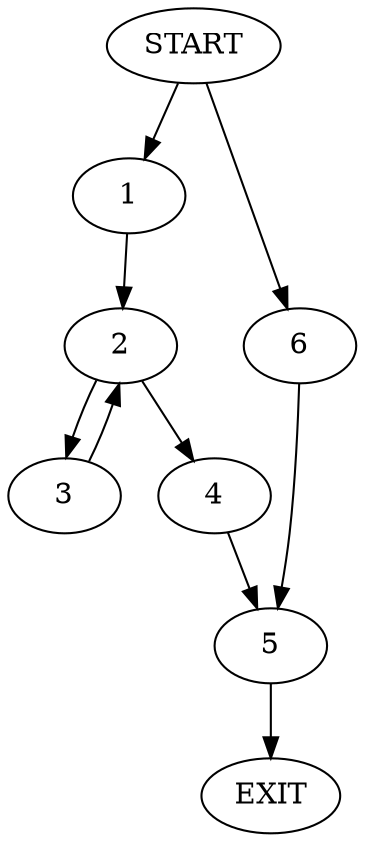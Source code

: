 digraph {
0 [label="START"]
7 [label="EXIT"]
0 -> 1
1 -> 2
2 -> 3
2 -> 4
4 -> 5
3 -> 2
5 -> 7
0 -> 6
6 -> 5
}
